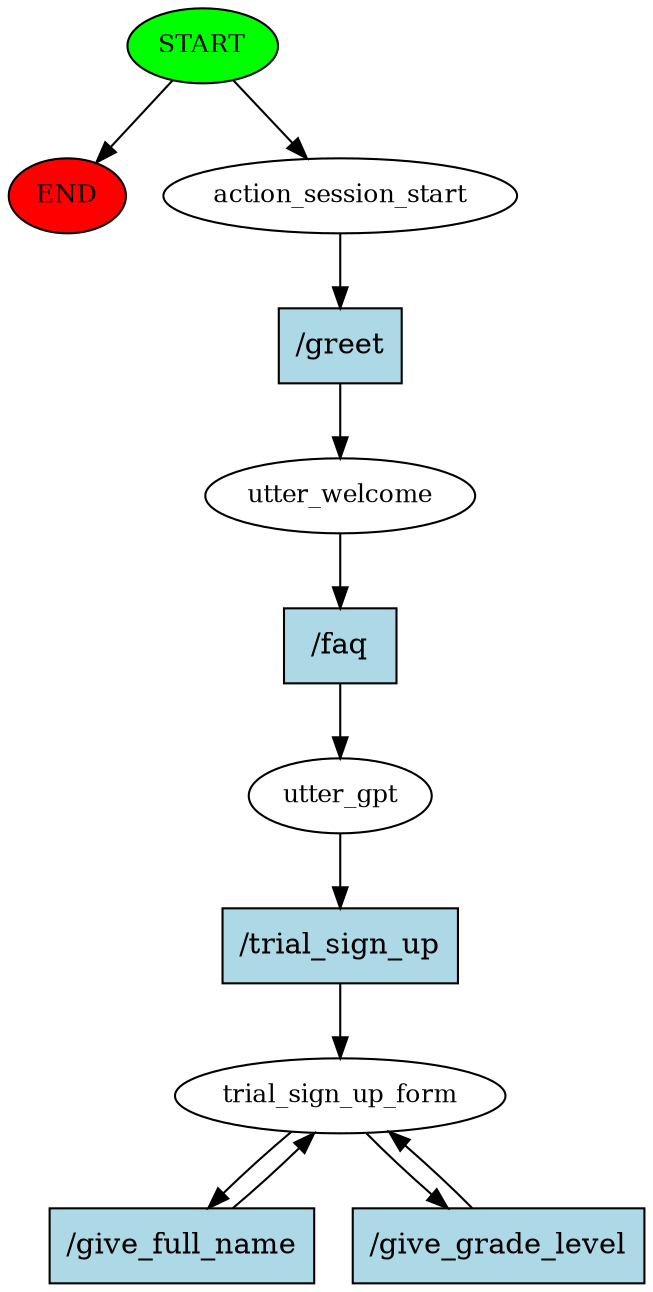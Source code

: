 digraph  {
0 [class="start active", fillcolor=green, fontsize=12, label=START, style=filled];
"-1" [class=end, fillcolor=red, fontsize=12, label=END, style=filled];
1 [class=active, fontsize=12, label=action_session_start];
2 [class=active, fontsize=12, label=utter_welcome];
3 [class=active, fontsize=12, label=utter_gpt];
4 [class="active dashed", fontsize=12, label=trial_sign_up_form];
7 [class="intent active", fillcolor=lightblue, label="/greet", shape=rect, style=filled];
8 [class="intent active", fillcolor=lightblue, label="/faq", shape=rect, style=filled];
9 [class="intent active", fillcolor=lightblue, label="/trial_sign_up", shape=rect, style=filled];
10 [class="intent active", fillcolor=lightblue, label="/give_full_name", shape=rect, style=filled];
11 [class="intent active", fillcolor=lightblue, label="/give_grade_level", shape=rect, style=filled];
0 -> "-1"  [class="", key=NONE, label=""];
0 -> 1  [class=active, key=NONE, label=""];
1 -> 7  [class=active, key=0];
2 -> 8  [class=active, key=0];
3 -> 9  [class=active, key=0];
4 -> 10  [class=active, key=0];
4 -> 11  [class=active, key=0];
7 -> 2  [class=active, key=0];
8 -> 3  [class=active, key=0];
9 -> 4  [class=active, key=0];
10 -> 4  [class=active, key=0];
11 -> 4  [class=active, key=0];
}
